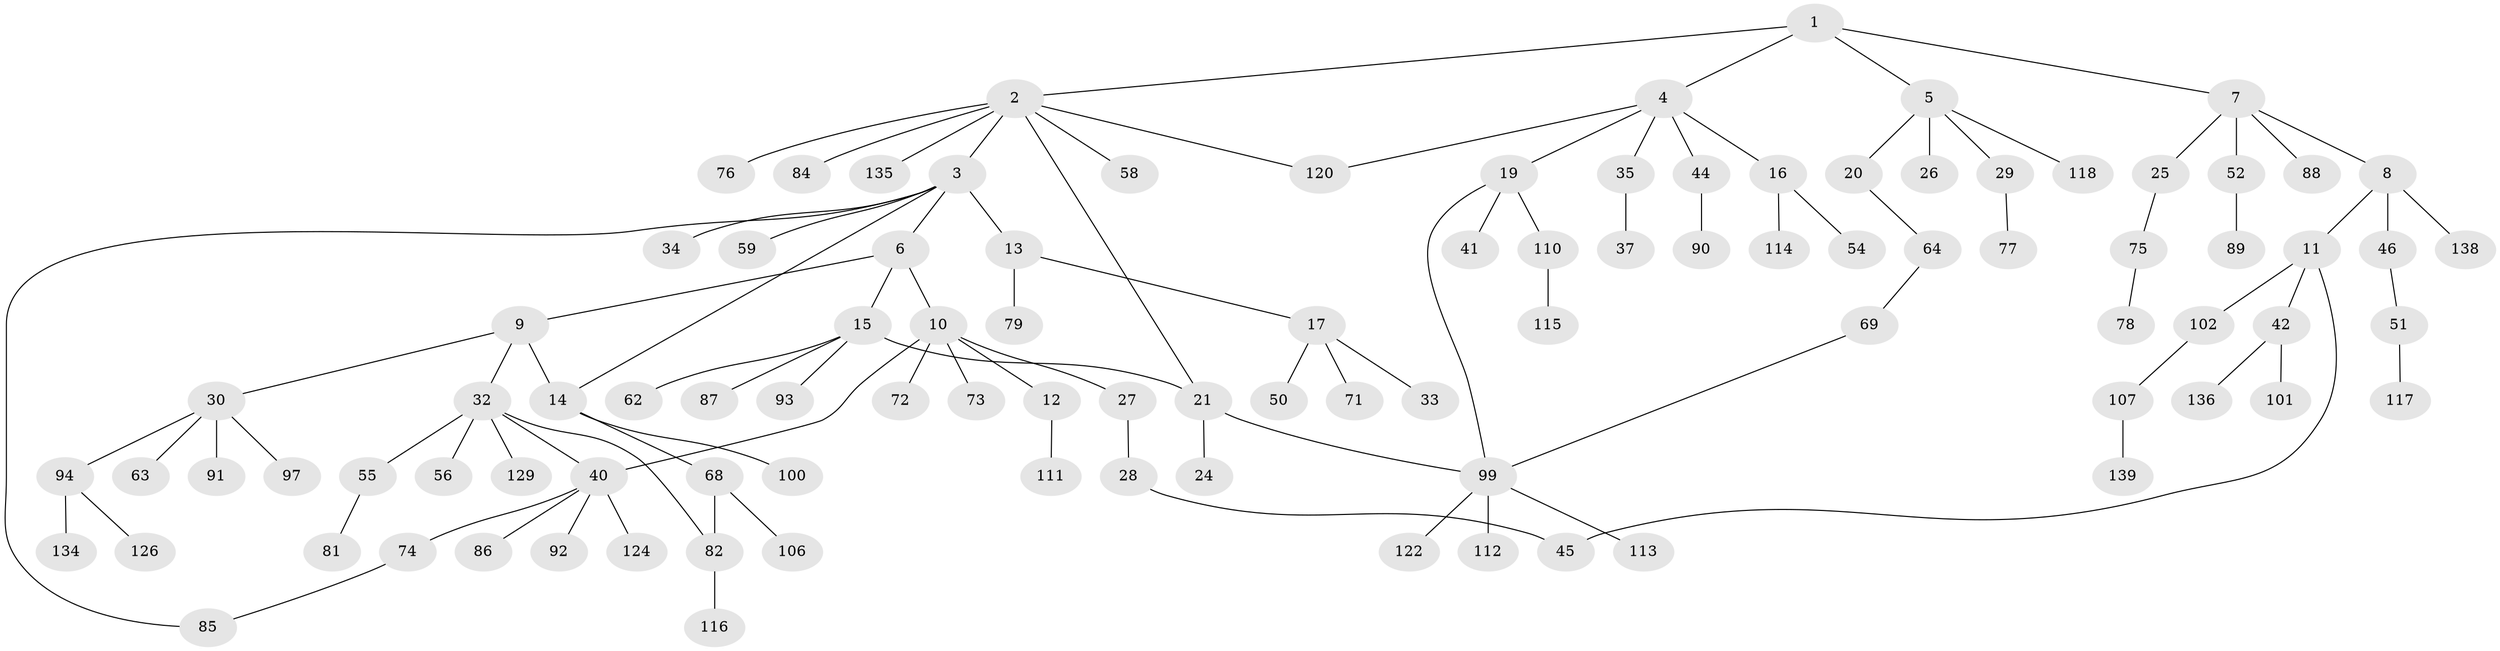 // Generated by graph-tools (version 1.1) at 2025/51/02/27/25 19:51:39]
// undirected, 99 vertices, 107 edges
graph export_dot {
graph [start="1"]
  node [color=gray90,style=filled];
  1 [super="+48"];
  2 [super="+39"];
  3 [super="+131"];
  4 [super="+103"];
  5 [super="+104"];
  6;
  7 [super="+23"];
  8 [super="+36"];
  9 [super="+98"];
  10 [super="+66"];
  11 [super="+43"];
  12 [super="+60"];
  13;
  14 [super="+18"];
  15 [super="+57"];
  16 [super="+65"];
  17 [super="+22"];
  19 [super="+96"];
  20 [super="+31"];
  21;
  24;
  25 [super="+38"];
  26;
  27;
  28 [super="+132"];
  29 [super="+61"];
  30 [super="+49"];
  32 [super="+47"];
  33;
  34;
  35;
  37;
  40 [super="+53"];
  41 [super="+121"];
  42 [super="+83"];
  44;
  45 [super="+119"];
  46;
  50;
  51;
  52 [super="+70"];
  54;
  55;
  56;
  58;
  59;
  62;
  63 [super="+105"];
  64 [super="+67"];
  68 [super="+128"];
  69;
  71;
  72;
  73;
  74 [super="+80"];
  75;
  76 [super="+137"];
  77;
  78;
  79;
  81 [super="+123"];
  82 [super="+133"];
  84;
  85 [super="+95"];
  86;
  87;
  88 [super="+125"];
  89;
  90;
  91;
  92;
  93;
  94 [super="+108"];
  97;
  99 [super="+109"];
  100;
  101;
  102;
  106;
  107 [super="+127"];
  110;
  111;
  112;
  113;
  114;
  115;
  116;
  117;
  118;
  120;
  122;
  124;
  126;
  129 [super="+130"];
  134;
  135;
  136;
  138;
  139;
  1 -- 2;
  1 -- 4;
  1 -- 5;
  1 -- 7;
  2 -- 3;
  2 -- 84;
  2 -- 21;
  2 -- 135;
  2 -- 120;
  2 -- 58;
  2 -- 76;
  3 -- 6;
  3 -- 13;
  3 -- 34;
  3 -- 59;
  3 -- 85;
  3 -- 14;
  4 -- 16;
  4 -- 19;
  4 -- 35;
  4 -- 44;
  4 -- 120;
  5 -- 20;
  5 -- 26;
  5 -- 29;
  5 -- 118;
  6 -- 9;
  6 -- 10;
  6 -- 15;
  7 -- 8;
  7 -- 25;
  7 -- 52;
  7 -- 88;
  8 -- 11;
  8 -- 46;
  8 -- 138;
  9 -- 14;
  9 -- 30;
  9 -- 32;
  10 -- 12;
  10 -- 27;
  10 -- 40;
  10 -- 73;
  10 -- 72;
  11 -- 42;
  11 -- 102;
  11 -- 45;
  12 -- 111;
  13 -- 17;
  13 -- 79;
  14 -- 68;
  14 -- 100;
  15 -- 21;
  15 -- 62;
  15 -- 87;
  15 -- 93;
  16 -- 54;
  16 -- 114;
  17 -- 33;
  17 -- 50;
  17 -- 71;
  19 -- 41;
  19 -- 110;
  19 -- 99;
  20 -- 64;
  21 -- 24;
  21 -- 99;
  25 -- 75;
  27 -- 28;
  28 -- 45;
  29 -- 77;
  30 -- 63;
  30 -- 97;
  30 -- 94;
  30 -- 91;
  32 -- 129;
  32 -- 40;
  32 -- 56;
  32 -- 55;
  32 -- 82;
  35 -- 37;
  40 -- 74;
  40 -- 92;
  40 -- 124;
  40 -- 86;
  42 -- 136;
  42 -- 101;
  44 -- 90;
  46 -- 51;
  51 -- 117;
  52 -- 89;
  55 -- 81;
  64 -- 69;
  68 -- 82;
  68 -- 106;
  69 -- 99;
  74 -- 85;
  75 -- 78;
  82 -- 116;
  94 -- 126;
  94 -- 134;
  99 -- 113;
  99 -- 122;
  99 -- 112;
  102 -- 107;
  107 -- 139;
  110 -- 115;
}
